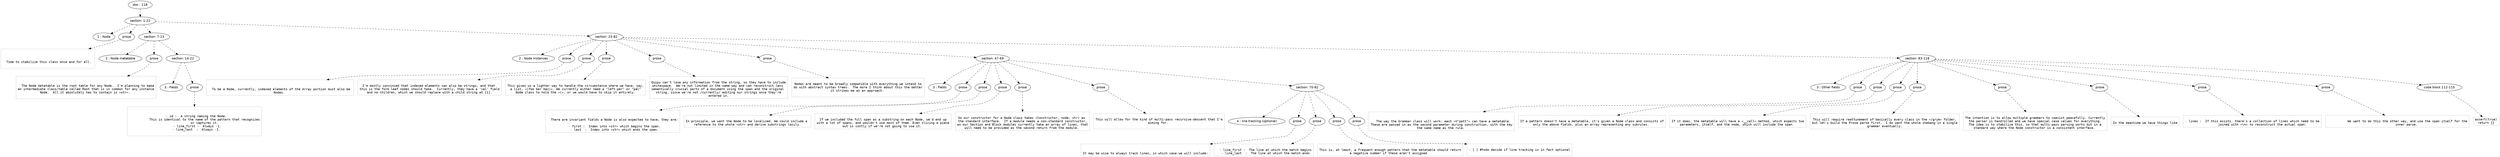 digraph hierarchy {

node [fontname=Helvetica]
edge [style=dashed]

doc_0 [label="doc - 118"]


doc_0 -> { section_1}
{rank=same; section_1}

section_1 [label="section: 1-22"]


section_1 -> { header_2 prose_3 section_4 section_5}
{rank=same; header_2 prose_3 section_4 section_5}

header_2 [label="1 : Node"]

prose_3 [label="prose"]

section_4 [label="section: 7-13"]

section_5 [label="section: 23-82"]


prose_3 -> leaf_6
leaf_6  [color=Gray,shape=rectangle,fontname=Inconsolata,label="


  Time to stabilize this class once and for all. 

"]
section_4 -> { header_7 prose_8 section_9}
{rank=same; header_7 prose_8 section_9}

header_7 [label="2 : Node metatable"]

prose_8 [label="prose"]

section_9 [label="section: 14-22"]


prose_8 -> leaf_10
leaf_10  [color=Gray,shape=rectangle,fontname=Inconsolata,label="

  The Node metatable is the root table for any Node.  I'm planning to make
an intermediate class/table called Root that is in common for any instance
Node.  All it absolutely has to contain is =str=. 

"]
section_9 -> { header_11 prose_12}
{rank=same; header_11 prose_12}

header_11 [label="3 : Fields"]

prose_12 [label="prose"]


prose_12 -> leaf_13
leaf_13  [color=Gray,shape=rectangle,fontname=Inconsolata,label="

   - id :  A string naming the Node. 
           This is identical to the name of the pattern that recognizes
           or captures it.
   - line_first :  Always -1.
   - line_last  :  Always -1. 

"]
section_5 -> { header_14 prose_15 prose_16 prose_17 prose_18 prose_19 section_20 section_21}
{rank=same; header_14 prose_15 prose_16 prose_17 prose_18 prose_19 section_20 section_21}

header_14 [label="2 : Node Instances"]

prose_15 [label="prose"]

prose_16 [label="prose"]

prose_17 [label="prose"]

prose_18 [label="prose"]

prose_19 [label="prose"]

section_20 [label="section: 47-69"]

section_21 [label="section: 83-118"]


prose_15 -> leaf_22
leaf_22  [color=Gray,shape=rectangle,fontname=Inconsolata,label="

  To be a Node, currently, indexed elements of the Array portion must also be 
Nodes. 
"]
prose_16 -> leaf_23
leaf_23  [color=Gray,shape=rectangle,fontname=Inconsolata,label="
I'm mostly convinced that indexed elements can also be strings, and that 
this is the form leaf nodes should take.  Currently, they have a 'val' field
and no children, which we should replace with a child string at [1].
"]
prose_17 -> leaf_24
leaf_24  [color=Gray,shape=rectangle,fontname=Inconsolata,label="
This gives us a lighter way to handle the circumstance where we have, say,
a list, =(foo bar baz)=. We currently either need a \"left-per\" or \"pal\"
Node class to hold the =(=, or we would have to skip it entirely.
"]
prose_18 -> leaf_25
leaf_25  [color=Gray,shape=rectangle,fontname=Inconsolata,label="
Quipu can't lose any information from the string, so they have to include
whitespace.  We're not limited in the same way and can reconstruct less 
semantically crucial parts of a document using the span and the original 
string, since we're not /currently/ editing our strings once they're
entered in.
"]
prose_19 -> leaf_26
leaf_26  [color=Gray,shape=rectangle,fontname=Inconsolata,label="
Nodes are meant to be broadly compatible with everything we intend to
do with abstract syntax trees.  The more I think about this the better
it strikes me as an approach. 

"]
section_20 -> { header_27 prose_28 prose_29 prose_30 prose_31 prose_32 section_33}
{rank=same; header_27 prose_28 prose_29 prose_30 prose_31 prose_32 section_33}

header_27 [label="3 : Fields"]

prose_28 [label="prose"]

prose_29 [label="prose"]

prose_30 [label="prose"]

prose_31 [label="prose"]

prose_32 [label="prose"]

section_33 [label="section: 70-82"]


prose_28 -> leaf_34
leaf_34  [color=Gray,shape=rectangle,fontname=Inconsolata,label="

  There are invariant fields a Node is also expected to have, they are:
 
  - first :  Index into =str= which begins the span.
  - last  :  Index into =str= which ends the span.
"]
prose_29 -> leaf_35
leaf_35  [color=Gray,shape=rectangle,fontname=Inconsolata,label="
In principle, we want the Node to be localized. We could include a 
reference to the whole =str= and derive substrings lazily.
"]
prose_30 -> leaf_36
leaf_36  [color=Gray,shape=rectangle,fontname=Inconsolata,label="
If we included the full span as a substring on each Node, we'd end up
with a lot of spans, and wouldn't use most of them. Even slicing a piece
out is costly if we're not going to use it. 
"]
prose_31 -> leaf_37
leaf_37  [color=Gray,shape=rectangle,fontname=Inconsolata,label="
So our constructor for a Node class takes (Constructor, node, str) as 
the standard interface.  If a module needs a non-standard constructor,
as our Section and Block modules currently take an array of lines, that
will need to be provided as the second return from the module. 
"]
prose_32 -> leaf_38
leaf_38  [color=Gray,shape=rectangle,fontname=Inconsolata,label="
This will allow for the kind of multi-pass recursive-descent that I'm
aiming for. 

"]
section_33 -> { header_39 prose_40 prose_41 prose_42 prose_43}
{rank=same; header_39 prose_40 prose_41 prose_42 prose_43}

header_39 [label="4 : line tracking (optional)"]

prose_40 [label="prose"]

prose_41 [label="prose"]

prose_42 [label="prose"]

prose_43 [label="prose"]


prose_40 -> leaf_44
leaf_44  [color=Gray,shape=rectangle,fontname=Inconsolata,label="

It may be wise to always track lines, in which case we will include:
"]
prose_41 -> leaf_45
leaf_45  [color=Gray,shape=rectangle,fontname=Inconsolata,label="
  - line_first :  The line at which the match begins
  - line_last  :  The line at which the match ends
"]
prose_42 -> leaf_46
leaf_46  [color=Gray,shape=rectangle,fontname=Inconsolata,label="
This is, at least, a frequent enough pattern that the metatable should return
a negative number if these aren't assigned. 
"]
prose_43 -> leaf_47
leaf_47  [color=Gray,shape=rectangle,fontname=Inconsolata,label="
- [ ] #todo decide if line tracking is in fact optional

"]
section_21 -> { header_48 prose_49 prose_50 prose_51 prose_52 prose_53 prose_54 prose_55 prose_56 codeblock_57}
{rank=same; header_48 prose_49 prose_50 prose_51 prose_52 prose_53 prose_54 prose_55 prose_56 codeblock_57}

header_48 [label="3 : Other fields"]

prose_49 [label="prose"]

prose_50 [label="prose"]

prose_51 [label="prose"]

prose_52 [label="prose"]

prose_53 [label="prose"]

prose_54 [label="prose"]

prose_55 [label="prose"]

prose_56 [label="prose"]

codeblock_57 [label="code block 112-115"]


prose_49 -> leaf_58
leaf_58  [color=Gray,shape=rectangle,fontname=Inconsolata,label="

  The way the Grammar class will work: each =V\"patt\"= can have a metatable.
These are passed in as the second parameter during construction, with the key
the same name as the rule. 
"]
prose_50 -> leaf_59
leaf_59  [color=Gray,shape=rectangle,fontname=Inconsolata,label="
If a pattern doesn't have a metatable, it's given a Node class and consists of
only the above fields, plus an array representing any subrules. 
"]
prose_51 -> leaf_60
leaf_60  [color=Gray,shape=rectangle,fontname=Inconsolata,label="
If it does, the metatable will have a =__call= method, which expects two
parameters, itself, and the node, which will include the span. 
"]
prose_52 -> leaf_61
leaf_61  [color=Gray,shape=rectangle,fontname=Inconsolata,label="
This will require reattunement of basically every class in the =/grym= folder,
but let's build the Prose parse first.  I do want the whole shebang in a single
grammar eventually.
"]
prose_53 -> leaf_62
leaf_62  [color=Gray,shape=rectangle,fontname=Inconsolata,label="
The intention is to allow multiple grammars to coexist peacefully. Currently
the parser is handrolled and we have special case values for everything.
The idea is to stabilize this, so that multi-pass parsing works but in a
standard way where the Node constructor is a consistent interface. 
"]
prose_54 -> leaf_63
leaf_63  [color=Gray,shape=rectangle,fontname=Inconsolata,label="
In the meantime we have things like
"]
prose_55 -> leaf_64
leaf_64  [color=Gray,shape=rectangle,fontname=Inconsolata,label="
- lines :  If this exists, there's a collection of lines which need to be
           joined with =\\n= to reconstruct the actual span.
"]
prose_56 -> leaf_65
leaf_65  [color=Gray,shape=rectangle,fontname=Inconsolata,label="
           We want to do this the other way, and use the span itself for the
           inner parse. 
"]
codeblock_57 -> leaf_66
leaf_66  [color=Gray,shape=rectangle,fontname=Inconsolata,label="assert(true)
return {}"]

}
